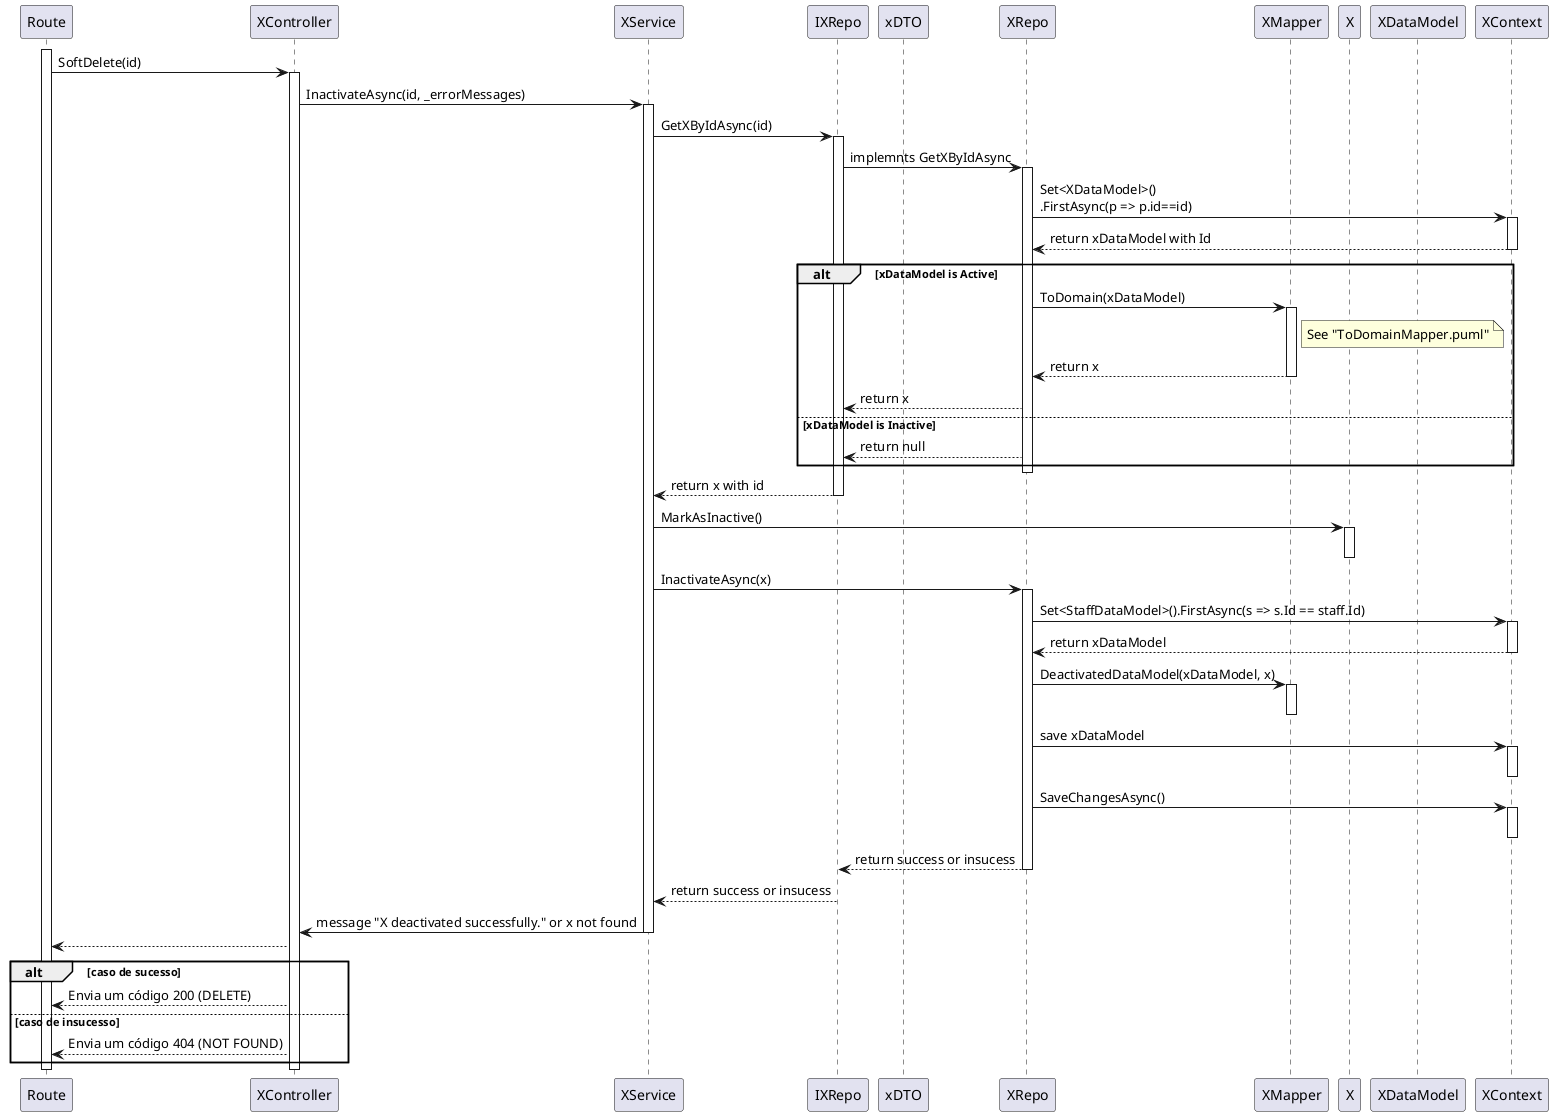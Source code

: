 @startuml sd

participant Route as route
participant XController as ctrl
participant XService as svc
participant IXRepo as irepo
participant xDTO as dto
participant XRepo as repo
participant XMapper as mapper
participant X as staff
participant XDataModel as schema
participant XContext as context

activate route
route -> ctrl : SoftDelete(id)
activate ctrl
ctrl -> svc : InactivateAsync(id, _errorMessages)
activate svc
svc -> irepo : GetXByIdAsync(id)
activate irepo
irepo -> repo : implemnts GetXByIdAsync
activate repo
repo -> context : Set<XDataModel>()\n.FirstAsync(p => p.id==id)
activate context
context --> repo : return xDataModel with Id
deactivate context
alt xDataModel is Active
    repo -> mapper : ToDomain(xDataModel)
    activate mapper
    note right of mapper: See "ToDomainMapper.puml"
    mapper --> repo : return x
    deactivate mapper
    repo --> irepo : return x
else xDataModel is Inactive
    repo --> irepo : return null
end
deactivate repo
irepo --> svc : return x with id
deactivate irepo
svc -> staff: MarkAsInactive()
activate staff
deactivate staff
svc -> repo: InactivateAsync(x)
activate repo
repo -> context: Set<StaffDataModel>().FirstAsync(s => s.Id == staff.Id)
activate context
context --> repo : return xDataModel
deactivate context
repo -> mapper: DeactivatedDataModel(xDataModel, x)
activate mapper
deactivate mapper
repo -> context : save xDataModel
activate context
deactivate context
repo -> context : SaveChangesAsync()
activate context
deactivate context


repo --> irepo: return success or insucess
deactivate irepo
deactivate repo
irepo --> svc : return success or insucess
deactivate irepo
svc -> ctrl: message "X deactivated successfully." or x not found
deactivate svc
ctrl --> route
alt caso de sucesso
    ctrl --> route : Envia um código 200 (DELETE)
else caso de insucesso
    ctrl --> route : Envia um código 404 (NOT FOUND)
end
deactivate ctrl
deactivate route

@enduml